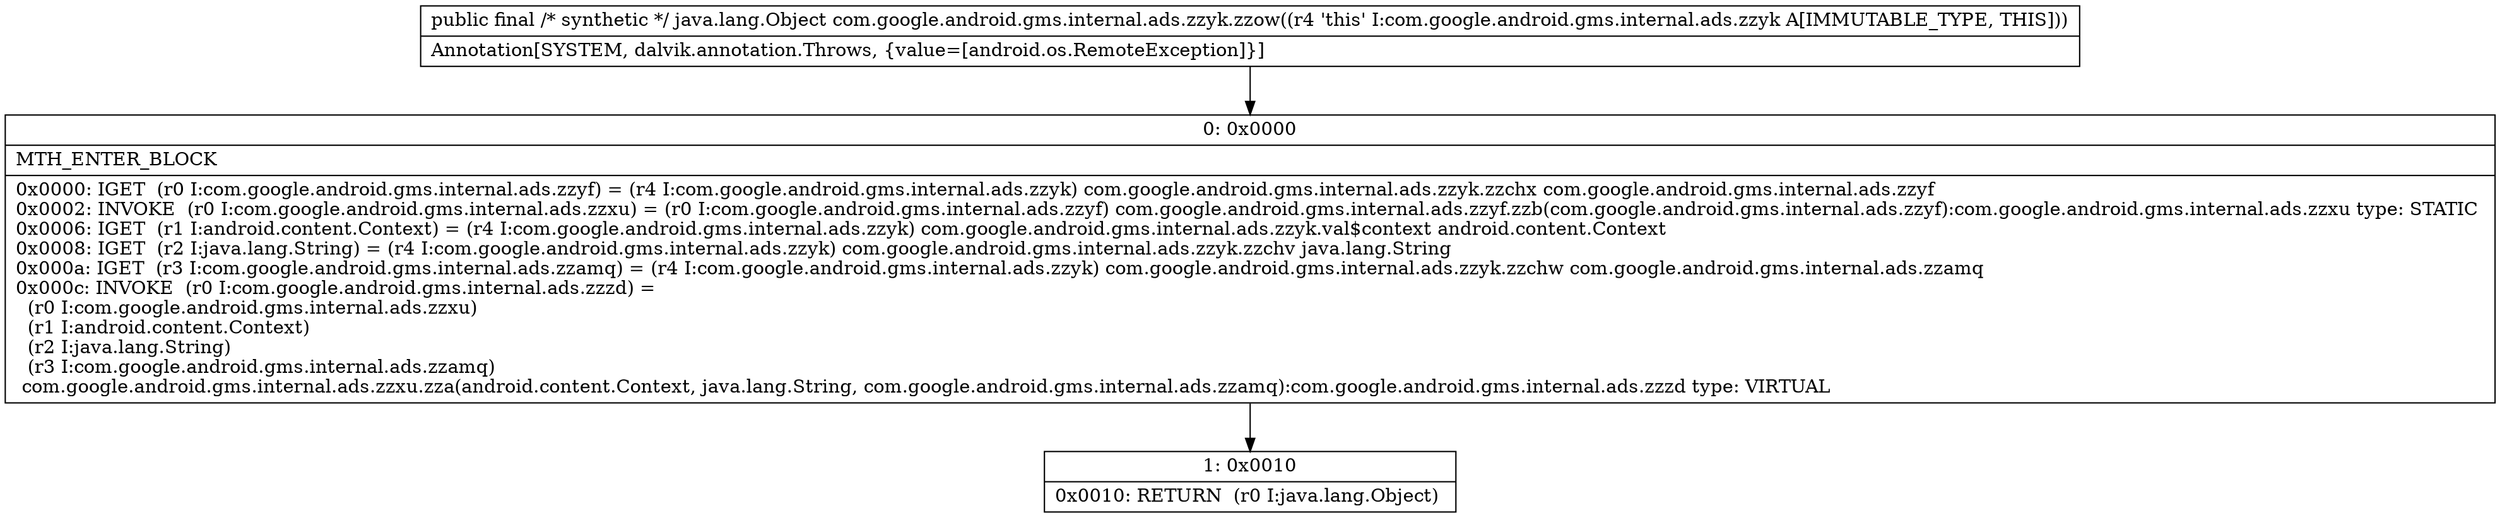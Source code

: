 digraph "CFG forcom.google.android.gms.internal.ads.zzyk.zzow()Ljava\/lang\/Object;" {
Node_0 [shape=record,label="{0\:\ 0x0000|MTH_ENTER_BLOCK\l|0x0000: IGET  (r0 I:com.google.android.gms.internal.ads.zzyf) = (r4 I:com.google.android.gms.internal.ads.zzyk) com.google.android.gms.internal.ads.zzyk.zzchx com.google.android.gms.internal.ads.zzyf \l0x0002: INVOKE  (r0 I:com.google.android.gms.internal.ads.zzxu) = (r0 I:com.google.android.gms.internal.ads.zzyf) com.google.android.gms.internal.ads.zzyf.zzb(com.google.android.gms.internal.ads.zzyf):com.google.android.gms.internal.ads.zzxu type: STATIC \l0x0006: IGET  (r1 I:android.content.Context) = (r4 I:com.google.android.gms.internal.ads.zzyk) com.google.android.gms.internal.ads.zzyk.val$context android.content.Context \l0x0008: IGET  (r2 I:java.lang.String) = (r4 I:com.google.android.gms.internal.ads.zzyk) com.google.android.gms.internal.ads.zzyk.zzchv java.lang.String \l0x000a: IGET  (r3 I:com.google.android.gms.internal.ads.zzamq) = (r4 I:com.google.android.gms.internal.ads.zzyk) com.google.android.gms.internal.ads.zzyk.zzchw com.google.android.gms.internal.ads.zzamq \l0x000c: INVOKE  (r0 I:com.google.android.gms.internal.ads.zzzd) = \l  (r0 I:com.google.android.gms.internal.ads.zzxu)\l  (r1 I:android.content.Context)\l  (r2 I:java.lang.String)\l  (r3 I:com.google.android.gms.internal.ads.zzamq)\l com.google.android.gms.internal.ads.zzxu.zza(android.content.Context, java.lang.String, com.google.android.gms.internal.ads.zzamq):com.google.android.gms.internal.ads.zzzd type: VIRTUAL \l}"];
Node_1 [shape=record,label="{1\:\ 0x0010|0x0010: RETURN  (r0 I:java.lang.Object) \l}"];
MethodNode[shape=record,label="{public final \/* synthetic *\/ java.lang.Object com.google.android.gms.internal.ads.zzyk.zzow((r4 'this' I:com.google.android.gms.internal.ads.zzyk A[IMMUTABLE_TYPE, THIS]))  | Annotation[SYSTEM, dalvik.annotation.Throws, \{value=[android.os.RemoteException]\}]\l}"];
MethodNode -> Node_0;
Node_0 -> Node_1;
}

